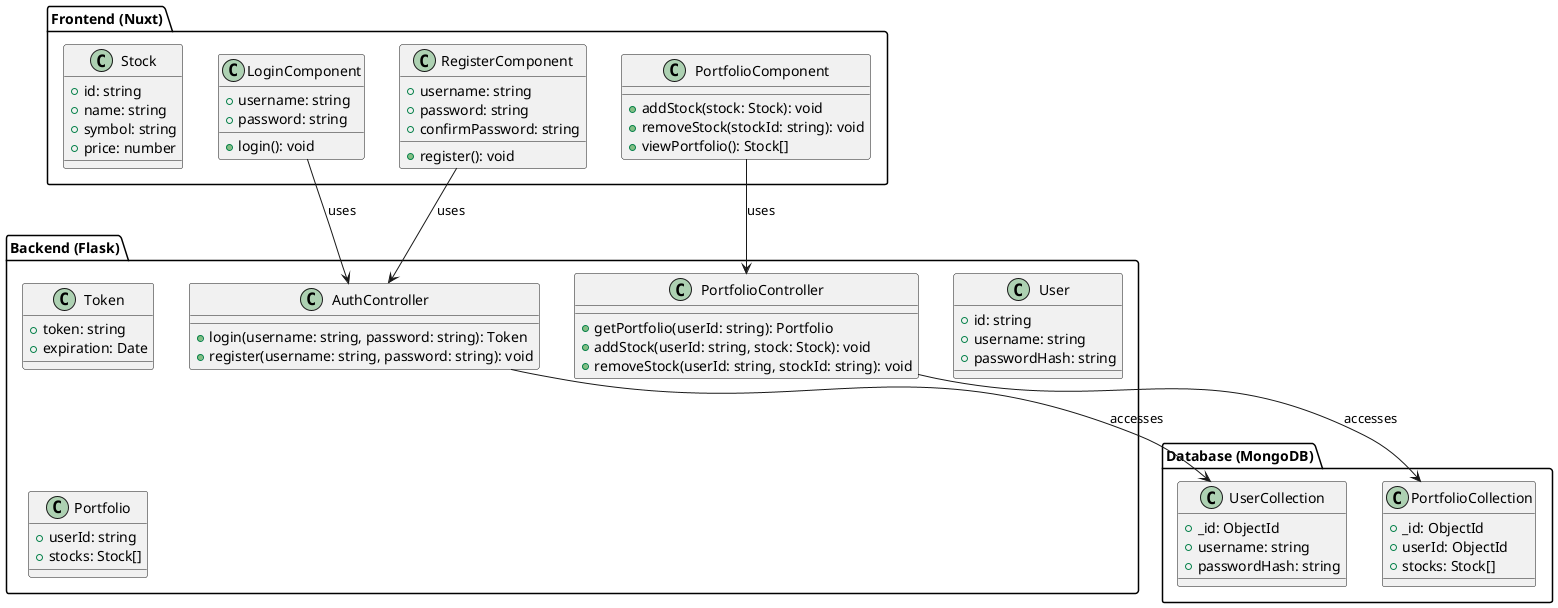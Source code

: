 @startuml

package "Frontend (Nuxt)" {
    class LoginComponent {
        + username: string
        + password: string
        + login(): void
    }

    class RegisterComponent {
        + username: string
        + password: string
        + confirmPassword: string
        + register(): void
    }

    class PortfolioComponent {
        + addStock(stock: Stock): void
        + removeStock(stockId: string): void
        + viewPortfolio(): Stock[]
    }

    class Stock {
        + id: string
        + name: string
        + symbol: string
        + price: number
    }
}

package "Backend (Flask)" {
    class AuthController {
        + login(username: string, password: string): Token
        + register(username: string, password: string): void
    }

    class PortfolioController {
        + getPortfolio(userId: string): Portfolio
        + addStock(userId: string, stock: Stock): void
        + removeStock(userId: string, stockId: string): void
    }

    class Token {
        + token: string
        + expiration: Date
    }

    class User {
        + id: string
        + username: string
        + passwordHash: string
    }

    class Portfolio {
        + userId: string
        + stocks: Stock[]
    }
}

package "Database (MongoDB)" {
    class UserCollection {
        + _id: ObjectId
        + username: string
        + passwordHash: string
    }

    class PortfolioCollection {
        + _id: ObjectId
        + userId: ObjectId
        + stocks: Stock[]
    }
}

"LoginComponent" --> "AuthController": uses
"RegisterComponent" --> "AuthController": uses
"PortfolioComponent" --> "PortfolioController": uses
"AuthController" --> "UserCollection": accesses
"PortfolioController" --> "PortfolioCollection": accesses

@enduml
